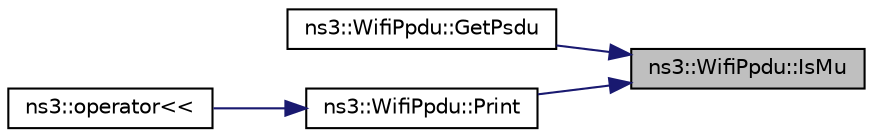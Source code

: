 digraph "ns3::WifiPpdu::IsMu"
{
 // LATEX_PDF_SIZE
  edge [fontname="Helvetica",fontsize="10",labelfontname="Helvetica",labelfontsize="10"];
  node [fontname="Helvetica",fontsize="10",shape=record];
  rankdir="RL";
  Node1 [label="ns3::WifiPpdu::IsMu",height=0.2,width=0.4,color="black", fillcolor="grey75", style="filled", fontcolor="black",tooltip="Return true if the PPDU is a MU PPDU."];
  Node1 -> Node2 [dir="back",color="midnightblue",fontsize="10",style="solid",fontname="Helvetica"];
  Node2 [label="ns3::WifiPpdu::GetPsdu",height=0.2,width=0.4,color="black", fillcolor="white", style="filled",URL="$classns3_1_1_wifi_ppdu.html#a5356e8e7d04c29aa298f4d832d9817c5",tooltip="Get the payload of the PPDU."];
  Node1 -> Node3 [dir="back",color="midnightblue",fontsize="10",style="solid",fontname="Helvetica"];
  Node3 [label="ns3::WifiPpdu::Print",height=0.2,width=0.4,color="black", fillcolor="white", style="filled",URL="$classns3_1_1_wifi_ppdu.html#a09d65ee677185c287dbf629e6a86cb43",tooltip="Print the PPDU contents."];
  Node3 -> Node4 [dir="back",color="midnightblue",fontsize="10",style="solid",fontname="Helvetica"];
  Node4 [label="ns3::operator\<\<",height=0.2,width=0.4,color="black", fillcolor="white", style="filled",URL="$namespacens3.html#a85cbccf611235ac176d286bd8e8c07cb",tooltip="Stream insertion operator."];
}
